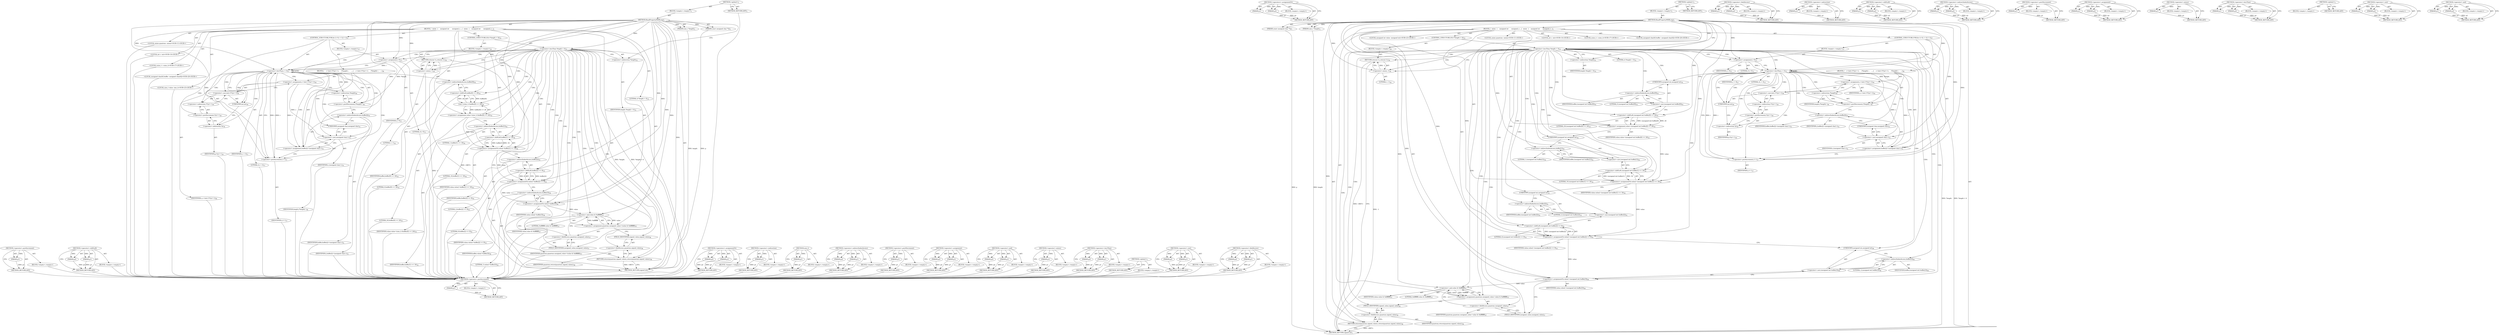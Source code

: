 digraph "&lt;operator&gt;.and" {
vulnerable_142 [label=<(METHOD,&lt;operator&gt;.postIncrement)>];
vulnerable_143 [label=<(PARAM,p1)>];
vulnerable_144 [label=<(BLOCK,&lt;empty&gt;,&lt;empty&gt;)>];
vulnerable_145 [label=<(METHOD_RETURN,ANY)>];
vulnerable_164 [label=<(METHOD,&lt;operator&gt;.shiftLeft)>];
vulnerable_165 [label=<(PARAM,p1)>];
vulnerable_166 [label=<(PARAM,p2)>];
vulnerable_167 [label=<(BLOCK,&lt;empty&gt;,&lt;empty&gt;)>];
vulnerable_168 [label=<(METHOD_RETURN,ANY)>];
vulnerable_6 [label=<(METHOD,&lt;global&gt;)<SUB>1</SUB>>];
vulnerable_7 [label=<(BLOCK,&lt;empty&gt;,&lt;empty&gt;)<SUB>1</SUB>>];
vulnerable_8 [label=<(METHOD,ReadPropertyMSBLong)<SUB>1</SUB>>];
vulnerable_9 [label=<(PARAM,const unsigned char **p)<SUB>1</SUB>>];
vulnerable_10 [label=<(PARAM,size_t *length)<SUB>2</SUB>>];
vulnerable_11 [label=<(BLOCK,{
  union
  {
    unsigned int
      unsigned_v...,{
  union
  {
    unsigned int
      unsigned_v...)<SUB>3</SUB>>];
vulnerable_12 [label="<(LOCAL,union quantum: union)<SUB>11</SUB>>"];
vulnerable_13 [label="<(LOCAL,int c: int)<SUB>14</SUB>>"];
vulnerable_14 [label="<(LOCAL,ssize_t i: ssize_t)<SUB>17</SUB>>"];
vulnerable_15 [label="<(LOCAL,unsigned char[4] buffer: unsigned char[4])<SUB>20</SUB>>"];
vulnerable_16 [label="<(LOCAL,size_t value: size_t)<SUB>23</SUB>>"];
vulnerable_17 [label=<(CONTROL_STRUCTURE,IF,if (*length &lt; 4))<SUB>25</SUB>>];
vulnerable_18 [label=<(&lt;operator&gt;.lessThan,*length &lt; 4)<SUB>25</SUB>>];
vulnerable_19 [label=<(&lt;operator&gt;.indirection,*length)<SUB>25</SUB>>];
vulnerable_20 [label=<(IDENTIFIER,length,*length &lt; 4)<SUB>25</SUB>>];
vulnerable_21 [label=<(LITERAL,4,*length &lt; 4)<SUB>25</SUB>>];
vulnerable_22 [label=<(BLOCK,&lt;empty&gt;,&lt;empty&gt;)<SUB>26</SUB>>];
vulnerable_23 [label=<(RETURN,return(-1);,return(-1);)<SUB>26</SUB>>];
vulnerable_24 [label=<(&lt;operator&gt;.minus,-1)<SUB>26</SUB>>];
vulnerable_25 [label=<(LITERAL,1,-1)<SUB>26</SUB>>];
vulnerable_26 [label=<(CONTROL_STRUCTURE,FOR,for (i=0;i &lt; 4;i++))<SUB>27</SUB>>];
vulnerable_27 [label=<(BLOCK,&lt;empty&gt;,&lt;empty&gt;)<SUB>27</SUB>>];
vulnerable_28 [label=<(&lt;operator&gt;.assignment,i=0)<SUB>27</SUB>>];
vulnerable_29 [label=<(IDENTIFIER,i,i=0)<SUB>27</SUB>>];
vulnerable_30 [label=<(LITERAL,0,i=0)<SUB>27</SUB>>];
vulnerable_31 [label=<(&lt;operator&gt;.lessThan,i &lt; 4)<SUB>27</SUB>>];
vulnerable_32 [label=<(IDENTIFIER,i,i &lt; 4)<SUB>27</SUB>>];
vulnerable_33 [label=<(LITERAL,4,i &lt; 4)<SUB>27</SUB>>];
vulnerable_34 [label=<(&lt;operator&gt;.postIncrement,i++)<SUB>27</SUB>>];
vulnerable_35 [label=<(IDENTIFIER,i,i++)<SUB>27</SUB>>];
vulnerable_36 [label=<(BLOCK,{
    c=(int) (*(*p)++);
     (*length)--;
    ...,{
    c=(int) (*(*p)++);
     (*length)--;
    ...)<SUB>28</SUB>>];
vulnerable_37 [label=<(&lt;operator&gt;.assignment,c=(int) (*(*p)++))<SUB>29</SUB>>];
vulnerable_38 [label=<(IDENTIFIER,c,c=(int) (*(*p)++))<SUB>29</SUB>>];
vulnerable_39 [label=<(&lt;operator&gt;.cast,(int) (*(*p)++))<SUB>29</SUB>>];
vulnerable_40 [label=<(UNKNOWN,int,int)<SUB>29</SUB>>];
vulnerable_41 [label=<(&lt;operator&gt;.indirection,*(*p)++)<SUB>29</SUB>>];
vulnerable_42 [label=<(&lt;operator&gt;.postIncrement,(*p)++)<SUB>29</SUB>>];
vulnerable_43 [label=<(&lt;operator&gt;.indirection,*p)<SUB>29</SUB>>];
vulnerable_44 [label=<(IDENTIFIER,p,(*p)++)<SUB>29</SUB>>];
vulnerable_45 [label=<(&lt;operator&gt;.postDecrement,(*length)--)<SUB>30</SUB>>];
vulnerable_46 [label=<(&lt;operator&gt;.indirection,*length)<SUB>30</SUB>>];
vulnerable_47 [label=<(IDENTIFIER,length,(*length)--)<SUB>30</SUB>>];
vulnerable_48 [label=<(&lt;operator&gt;.assignment,buffer[i]=(unsigned char) c)<SUB>31</SUB>>];
vulnerable_49 [label=<(&lt;operator&gt;.indirectIndexAccess,buffer[i])<SUB>31</SUB>>];
vulnerable_50 [label=<(IDENTIFIER,buffer,buffer[i]=(unsigned char) c)<SUB>31</SUB>>];
vulnerable_51 [label=<(IDENTIFIER,i,buffer[i]=(unsigned char) c)<SUB>31</SUB>>];
vulnerable_52 [label=<(&lt;operator&gt;.cast,(unsigned char) c)<SUB>31</SUB>>];
vulnerable_53 [label=<(UNKNOWN,unsigned char,unsigned char)<SUB>31</SUB>>];
vulnerable_54 [label=<(IDENTIFIER,c,(unsigned char) c)<SUB>31</SUB>>];
vulnerable_55 [label=<(&lt;operator&gt;.assignment,value=(size_t) (buffer[0] &lt;&lt; 24))<SUB>33</SUB>>];
vulnerable_56 [label=<(IDENTIFIER,value,value=(size_t) (buffer[0] &lt;&lt; 24))<SUB>33</SUB>>];
vulnerable_57 [label=<(size_t,(size_t) (buffer[0] &lt;&lt; 24))<SUB>33</SUB>>];
vulnerable_58 [label=<(&lt;operator&gt;.shiftLeft,buffer[0] &lt;&lt; 24)<SUB>33</SUB>>];
vulnerable_59 [label=<(&lt;operator&gt;.indirectIndexAccess,buffer[0])<SUB>33</SUB>>];
vulnerable_60 [label=<(IDENTIFIER,buffer,buffer[0] &lt;&lt; 24)<SUB>33</SUB>>];
vulnerable_61 [label=<(LITERAL,0,buffer[0] &lt;&lt; 24)<SUB>33</SUB>>];
vulnerable_62 [label=<(LITERAL,24,buffer[0] &lt;&lt; 24)<SUB>33</SUB>>];
vulnerable_63 [label=<(&lt;operators&gt;.assignmentOr,value|=buffer[1] &lt;&lt; 16)<SUB>34</SUB>>];
vulnerable_64 [label=<(IDENTIFIER,value,value|=buffer[1] &lt;&lt; 16)<SUB>34</SUB>>];
vulnerable_65 [label=<(&lt;operator&gt;.shiftLeft,buffer[1] &lt;&lt; 16)<SUB>34</SUB>>];
vulnerable_66 [label=<(&lt;operator&gt;.indirectIndexAccess,buffer[1])<SUB>34</SUB>>];
vulnerable_67 [label=<(IDENTIFIER,buffer,buffer[1] &lt;&lt; 16)<SUB>34</SUB>>];
vulnerable_68 [label=<(LITERAL,1,buffer[1] &lt;&lt; 16)<SUB>34</SUB>>];
vulnerable_69 [label=<(LITERAL,16,buffer[1] &lt;&lt; 16)<SUB>34</SUB>>];
vulnerable_70 [label=<(&lt;operators&gt;.assignmentOr,value|=buffer[2] &lt;&lt; 8)<SUB>35</SUB>>];
vulnerable_71 [label=<(IDENTIFIER,value,value|=buffer[2] &lt;&lt; 8)<SUB>35</SUB>>];
vulnerable_72 [label=<(&lt;operator&gt;.shiftLeft,buffer[2] &lt;&lt; 8)<SUB>35</SUB>>];
vulnerable_73 [label=<(&lt;operator&gt;.indirectIndexAccess,buffer[2])<SUB>35</SUB>>];
vulnerable_74 [label=<(IDENTIFIER,buffer,buffer[2] &lt;&lt; 8)<SUB>35</SUB>>];
vulnerable_75 [label=<(LITERAL,2,buffer[2] &lt;&lt; 8)<SUB>35</SUB>>];
vulnerable_76 [label=<(LITERAL,8,buffer[2] &lt;&lt; 8)<SUB>35</SUB>>];
vulnerable_77 [label=<(&lt;operators&gt;.assignmentOr,value|=buffer[3])<SUB>36</SUB>>];
vulnerable_78 [label=<(IDENTIFIER,value,value|=buffer[3])<SUB>36</SUB>>];
vulnerable_79 [label=<(&lt;operator&gt;.indirectIndexAccess,buffer[3])<SUB>36</SUB>>];
vulnerable_80 [label=<(IDENTIFIER,buffer,value|=buffer[3])<SUB>36</SUB>>];
vulnerable_81 [label=<(LITERAL,3,value|=buffer[3])<SUB>36</SUB>>];
vulnerable_82 [label=<(&lt;operator&gt;.assignment,quantum.unsigned_value=(value &amp; 0xffffffff))<SUB>37</SUB>>];
vulnerable_83 [label=<(&lt;operator&gt;.fieldAccess,quantum.unsigned_value)<SUB>37</SUB>>];
vulnerable_84 [label=<(IDENTIFIER,quantum,quantum.unsigned_value=(value &amp; 0xffffffff))<SUB>37</SUB>>];
vulnerable_85 [label=<(FIELD_IDENTIFIER,unsigned_value,unsigned_value)<SUB>37</SUB>>];
vulnerable_86 [label=<(&lt;operator&gt;.and,value &amp; 0xffffffff)<SUB>37</SUB>>];
vulnerable_87 [label=<(IDENTIFIER,value,value &amp; 0xffffffff)<SUB>37</SUB>>];
vulnerable_88 [label=<(LITERAL,0xffffffff,value &amp; 0xffffffff)<SUB>37</SUB>>];
vulnerable_89 [label=<(RETURN,return(quantum.signed_value);,return(quantum.signed_value);)<SUB>38</SUB>>];
vulnerable_90 [label=<(&lt;operator&gt;.fieldAccess,quantum.signed_value)<SUB>38</SUB>>];
vulnerable_91 [label=<(IDENTIFIER,quantum,return(quantum.signed_value);)<SUB>38</SUB>>];
vulnerable_92 [label=<(FIELD_IDENTIFIER,signed_value,signed_value)<SUB>38</SUB>>];
vulnerable_93 [label=<(METHOD_RETURN,signed int)<SUB>1</SUB>>];
vulnerable_95 [label=<(METHOD_RETURN,ANY)<SUB>1</SUB>>];
vulnerable_169 [label=<(METHOD,&lt;operators&gt;.assignmentOr)>];
vulnerable_170 [label=<(PARAM,p1)>];
vulnerable_171 [label=<(PARAM,p2)>];
vulnerable_172 [label=<(BLOCK,&lt;empty&gt;,&lt;empty&gt;)>];
vulnerable_173 [label=<(METHOD_RETURN,ANY)>];
vulnerable_129 [label=<(METHOD,&lt;operator&gt;.indirection)>];
vulnerable_130 [label=<(PARAM,p1)>];
vulnerable_131 [label=<(BLOCK,&lt;empty&gt;,&lt;empty&gt;)>];
vulnerable_132 [label=<(METHOD_RETURN,ANY)>];
vulnerable_160 [label=<(METHOD,size_t)>];
vulnerable_161 [label=<(PARAM,p1)>];
vulnerable_162 [label=<(BLOCK,&lt;empty&gt;,&lt;empty&gt;)>];
vulnerable_163 [label=<(METHOD_RETURN,ANY)>];
vulnerable_155 [label=<(METHOD,&lt;operator&gt;.indirectIndexAccess)>];
vulnerable_156 [label=<(PARAM,p1)>];
vulnerable_157 [label=<(PARAM,p2)>];
vulnerable_158 [label=<(BLOCK,&lt;empty&gt;,&lt;empty&gt;)>];
vulnerable_159 [label=<(METHOD_RETURN,ANY)>];
vulnerable_151 [label=<(METHOD,&lt;operator&gt;.postDecrement)>];
vulnerable_152 [label=<(PARAM,p1)>];
vulnerable_153 [label=<(BLOCK,&lt;empty&gt;,&lt;empty&gt;)>];
vulnerable_154 [label=<(METHOD_RETURN,ANY)>];
vulnerable_137 [label=<(METHOD,&lt;operator&gt;.assignment)>];
vulnerable_138 [label=<(PARAM,p1)>];
vulnerable_139 [label=<(PARAM,p2)>];
vulnerable_140 [label=<(BLOCK,&lt;empty&gt;,&lt;empty&gt;)>];
vulnerable_141 [label=<(METHOD_RETURN,ANY)>];
vulnerable_179 [label=<(METHOD,&lt;operator&gt;.and)>];
vulnerable_180 [label=<(PARAM,p1)>];
vulnerable_181 [label=<(PARAM,p2)>];
vulnerable_182 [label=<(BLOCK,&lt;empty&gt;,&lt;empty&gt;)>];
vulnerable_183 [label=<(METHOD_RETURN,ANY)>];
vulnerable_133 [label=<(METHOD,&lt;operator&gt;.minus)>];
vulnerable_134 [label=<(PARAM,p1)>];
vulnerable_135 [label=<(BLOCK,&lt;empty&gt;,&lt;empty&gt;)>];
vulnerable_136 [label=<(METHOD_RETURN,ANY)>];
vulnerable_124 [label=<(METHOD,&lt;operator&gt;.lessThan)>];
vulnerable_125 [label=<(PARAM,p1)>];
vulnerable_126 [label=<(PARAM,p2)>];
vulnerable_127 [label=<(BLOCK,&lt;empty&gt;,&lt;empty&gt;)>];
vulnerable_128 [label=<(METHOD_RETURN,ANY)>];
vulnerable_118 [label=<(METHOD,&lt;global&gt;)<SUB>1</SUB>>];
vulnerable_119 [label=<(BLOCK,&lt;empty&gt;,&lt;empty&gt;)>];
vulnerable_120 [label=<(METHOD_RETURN,ANY)>];
vulnerable_146 [label=<(METHOD,&lt;operator&gt;.cast)>];
vulnerable_147 [label=<(PARAM,p1)>];
vulnerable_148 [label=<(PARAM,p2)>];
vulnerable_149 [label=<(BLOCK,&lt;empty&gt;,&lt;empty&gt;)>];
vulnerable_150 [label=<(METHOD_RETURN,ANY)>];
vulnerable_174 [label=<(METHOD,&lt;operator&gt;.fieldAccess)>];
vulnerable_175 [label=<(PARAM,p1)>];
vulnerable_176 [label=<(PARAM,p2)>];
vulnerable_177 [label=<(BLOCK,&lt;empty&gt;,&lt;empty&gt;)>];
vulnerable_178 [label=<(METHOD_RETURN,ANY)>];
fixed_149 [label=<(METHOD,&lt;operator&gt;.postIncrement)>];
fixed_150 [label=<(PARAM,p1)>];
fixed_151 [label=<(BLOCK,&lt;empty&gt;,&lt;empty&gt;)>];
fixed_152 [label=<(METHOD_RETURN,ANY)>];
fixed_172 [label=<(METHOD,&lt;operators&gt;.assignmentOr)>];
fixed_173 [label=<(PARAM,p1)>];
fixed_174 [label=<(PARAM,p2)>];
fixed_175 [label=<(BLOCK,&lt;empty&gt;,&lt;empty&gt;)>];
fixed_176 [label=<(METHOD_RETURN,ANY)>];
fixed_6 [label=<(METHOD,&lt;global&gt;)<SUB>1</SUB>>];
fixed_7 [label=<(BLOCK,&lt;empty&gt;,&lt;empty&gt;)<SUB>1</SUB>>];
fixed_8 [label=<(METHOD,ReadPropertyMSBLong)<SUB>1</SUB>>];
fixed_9 [label=<(PARAM,const unsigned char **p)<SUB>1</SUB>>];
fixed_10 [label=<(PARAM,size_t *length)<SUB>2</SUB>>];
fixed_11 [label=<(BLOCK,{
  union
  {
    unsigned int
      unsigned_v...,{
  union
  {
    unsigned int
      unsigned_v...)<SUB>3</SUB>>];
fixed_12 [label="<(LOCAL,union quantum: union)<SUB>11</SUB>>"];
fixed_13 [label="<(LOCAL,int c: int)<SUB>14</SUB>>"];
fixed_14 [label="<(LOCAL,ssize_t i: ssize_t)<SUB>17</SUB>>"];
fixed_15 [label="<(LOCAL,unsigned char[4] buffer: unsigned char[4])<SUB>20</SUB>>"];
fixed_16 [label="<(LOCAL,unsigned int value: unsigned int)<SUB>23</SUB>>"];
fixed_17 [label=<(CONTROL_STRUCTURE,IF,if (*length &lt; 4))<SUB>25</SUB>>];
fixed_18 [label=<(&lt;operator&gt;.lessThan,*length &lt; 4)<SUB>25</SUB>>];
fixed_19 [label=<(&lt;operator&gt;.indirection,*length)<SUB>25</SUB>>];
fixed_20 [label=<(IDENTIFIER,length,*length &lt; 4)<SUB>25</SUB>>];
fixed_21 [label=<(LITERAL,4,*length &lt; 4)<SUB>25</SUB>>];
fixed_22 [label=<(BLOCK,&lt;empty&gt;,&lt;empty&gt;)<SUB>26</SUB>>];
fixed_23 [label=<(RETURN,return(-1);,return(-1);)<SUB>26</SUB>>];
fixed_24 [label=<(&lt;operator&gt;.minus,-1)<SUB>26</SUB>>];
fixed_25 [label=<(LITERAL,1,-1)<SUB>26</SUB>>];
fixed_26 [label=<(CONTROL_STRUCTURE,FOR,for (i=0;i &lt; 4;i++))<SUB>27</SUB>>];
fixed_27 [label=<(BLOCK,&lt;empty&gt;,&lt;empty&gt;)<SUB>27</SUB>>];
fixed_28 [label=<(&lt;operator&gt;.assignment,i=0)<SUB>27</SUB>>];
fixed_29 [label=<(IDENTIFIER,i,i=0)<SUB>27</SUB>>];
fixed_30 [label=<(LITERAL,0,i=0)<SUB>27</SUB>>];
fixed_31 [label=<(&lt;operator&gt;.lessThan,i &lt; 4)<SUB>27</SUB>>];
fixed_32 [label=<(IDENTIFIER,i,i &lt; 4)<SUB>27</SUB>>];
fixed_33 [label=<(LITERAL,4,i &lt; 4)<SUB>27</SUB>>];
fixed_34 [label=<(&lt;operator&gt;.postIncrement,i++)<SUB>27</SUB>>];
fixed_35 [label=<(IDENTIFIER,i,i++)<SUB>27</SUB>>];
fixed_36 [label=<(BLOCK,{
    c=(int) (*(*p)++);
     (*length)--;
    ...,{
    c=(int) (*(*p)++);
     (*length)--;
    ...)<SUB>28</SUB>>];
fixed_37 [label=<(&lt;operator&gt;.assignment,c=(int) (*(*p)++))<SUB>29</SUB>>];
fixed_38 [label=<(IDENTIFIER,c,c=(int) (*(*p)++))<SUB>29</SUB>>];
fixed_39 [label=<(&lt;operator&gt;.cast,(int) (*(*p)++))<SUB>29</SUB>>];
fixed_40 [label=<(UNKNOWN,int,int)<SUB>29</SUB>>];
fixed_41 [label=<(&lt;operator&gt;.indirection,*(*p)++)<SUB>29</SUB>>];
fixed_42 [label=<(&lt;operator&gt;.postIncrement,(*p)++)<SUB>29</SUB>>];
fixed_43 [label=<(&lt;operator&gt;.indirection,*p)<SUB>29</SUB>>];
fixed_44 [label=<(IDENTIFIER,p,(*p)++)<SUB>29</SUB>>];
fixed_45 [label=<(&lt;operator&gt;.postDecrement,(*length)--)<SUB>30</SUB>>];
fixed_46 [label=<(&lt;operator&gt;.indirection,*length)<SUB>30</SUB>>];
fixed_47 [label=<(IDENTIFIER,length,(*length)--)<SUB>30</SUB>>];
fixed_48 [label=<(&lt;operator&gt;.assignment,buffer[i]=(unsigned char) c)<SUB>31</SUB>>];
fixed_49 [label=<(&lt;operator&gt;.indirectIndexAccess,buffer[i])<SUB>31</SUB>>];
fixed_50 [label=<(IDENTIFIER,buffer,buffer[i]=(unsigned char) c)<SUB>31</SUB>>];
fixed_51 [label=<(IDENTIFIER,i,buffer[i]=(unsigned char) c)<SUB>31</SUB>>];
fixed_52 [label=<(&lt;operator&gt;.cast,(unsigned char) c)<SUB>31</SUB>>];
fixed_53 [label=<(UNKNOWN,unsigned char,unsigned char)<SUB>31</SUB>>];
fixed_54 [label=<(IDENTIFIER,c,(unsigned char) c)<SUB>31</SUB>>];
fixed_55 [label=<(&lt;operator&gt;.assignment,value=(unsigned int) buffer[0] &lt;&lt; 24)<SUB>33</SUB>>];
fixed_56 [label=<(IDENTIFIER,value,value=(unsigned int) buffer[0] &lt;&lt; 24)<SUB>33</SUB>>];
fixed_57 [label=<(&lt;operator&gt;.shiftLeft,(unsigned int) buffer[0] &lt;&lt; 24)<SUB>33</SUB>>];
fixed_58 [label=<(&lt;operator&gt;.cast,(unsigned int) buffer[0])<SUB>33</SUB>>];
fixed_59 [label=<(UNKNOWN,unsigned int,unsigned int)<SUB>33</SUB>>];
fixed_60 [label=<(&lt;operator&gt;.indirectIndexAccess,buffer[0])<SUB>33</SUB>>];
fixed_61 [label=<(IDENTIFIER,buffer,(unsigned int) buffer[0])<SUB>33</SUB>>];
fixed_62 [label=<(LITERAL,0,(unsigned int) buffer[0])<SUB>33</SUB>>];
fixed_63 [label=<(LITERAL,24,(unsigned int) buffer[0] &lt;&lt; 24)<SUB>33</SUB>>];
fixed_64 [label=<(&lt;operators&gt;.assignmentOr,value|=(unsigned int) buffer[1] &lt;&lt; 16)<SUB>34</SUB>>];
fixed_65 [label=<(IDENTIFIER,value,value|=(unsigned int) buffer[1] &lt;&lt; 16)<SUB>34</SUB>>];
fixed_66 [label=<(&lt;operator&gt;.shiftLeft,(unsigned int) buffer[1] &lt;&lt; 16)<SUB>34</SUB>>];
fixed_67 [label=<(&lt;operator&gt;.cast,(unsigned int) buffer[1])<SUB>34</SUB>>];
fixed_68 [label=<(UNKNOWN,unsigned int,unsigned int)<SUB>34</SUB>>];
fixed_69 [label=<(&lt;operator&gt;.indirectIndexAccess,buffer[1])<SUB>34</SUB>>];
fixed_70 [label=<(IDENTIFIER,buffer,(unsigned int) buffer[1])<SUB>34</SUB>>];
fixed_71 [label=<(LITERAL,1,(unsigned int) buffer[1])<SUB>34</SUB>>];
fixed_72 [label=<(LITERAL,16,(unsigned int) buffer[1] &lt;&lt; 16)<SUB>34</SUB>>];
fixed_73 [label=<(&lt;operators&gt;.assignmentOr,value|=(unsigned int) buffer[2] &lt;&lt; 8)<SUB>35</SUB>>];
fixed_74 [label=<(IDENTIFIER,value,value|=(unsigned int) buffer[2] &lt;&lt; 8)<SUB>35</SUB>>];
fixed_75 [label=<(&lt;operator&gt;.shiftLeft,(unsigned int) buffer[2] &lt;&lt; 8)<SUB>35</SUB>>];
fixed_76 [label=<(&lt;operator&gt;.cast,(unsigned int) buffer[2])<SUB>35</SUB>>];
fixed_77 [label=<(UNKNOWN,unsigned int,unsigned int)<SUB>35</SUB>>];
fixed_78 [label=<(&lt;operator&gt;.indirectIndexAccess,buffer[2])<SUB>35</SUB>>];
fixed_79 [label=<(IDENTIFIER,buffer,(unsigned int) buffer[2])<SUB>35</SUB>>];
fixed_80 [label=<(LITERAL,2,(unsigned int) buffer[2])<SUB>35</SUB>>];
fixed_81 [label=<(LITERAL,8,(unsigned int) buffer[2] &lt;&lt; 8)<SUB>35</SUB>>];
fixed_82 [label=<(&lt;operators&gt;.assignmentOr,value|=(unsigned int) buffer[3])<SUB>36</SUB>>];
fixed_83 [label=<(IDENTIFIER,value,value|=(unsigned int) buffer[3])<SUB>36</SUB>>];
fixed_84 [label=<(&lt;operator&gt;.cast,(unsigned int) buffer[3])<SUB>36</SUB>>];
fixed_85 [label=<(UNKNOWN,unsigned int,unsigned int)<SUB>36</SUB>>];
fixed_86 [label=<(&lt;operator&gt;.indirectIndexAccess,buffer[3])<SUB>36</SUB>>];
fixed_87 [label=<(IDENTIFIER,buffer,(unsigned int) buffer[3])<SUB>36</SUB>>];
fixed_88 [label=<(LITERAL,3,(unsigned int) buffer[3])<SUB>36</SUB>>];
fixed_89 [label=<(&lt;operator&gt;.assignment,quantum.unsigned_value=value &amp; 0xffffffff)<SUB>37</SUB>>];
fixed_90 [label=<(&lt;operator&gt;.fieldAccess,quantum.unsigned_value)<SUB>37</SUB>>];
fixed_91 [label=<(IDENTIFIER,quantum,quantum.unsigned_value=value &amp; 0xffffffff)<SUB>37</SUB>>];
fixed_92 [label=<(FIELD_IDENTIFIER,unsigned_value,unsigned_value)<SUB>37</SUB>>];
fixed_93 [label=<(&lt;operator&gt;.and,value &amp; 0xffffffff)<SUB>37</SUB>>];
fixed_94 [label=<(IDENTIFIER,value,value &amp; 0xffffffff)<SUB>37</SUB>>];
fixed_95 [label=<(LITERAL,0xffffffff,value &amp; 0xffffffff)<SUB>37</SUB>>];
fixed_96 [label=<(RETURN,return(quantum.signed_value);,return(quantum.signed_value);)<SUB>38</SUB>>];
fixed_97 [label=<(&lt;operator&gt;.fieldAccess,quantum.signed_value)<SUB>38</SUB>>];
fixed_98 [label=<(IDENTIFIER,quantum,return(quantum.signed_value);)<SUB>38</SUB>>];
fixed_99 [label=<(FIELD_IDENTIFIER,signed_value,signed_value)<SUB>38</SUB>>];
fixed_100 [label=<(METHOD_RETURN,signed int)<SUB>1</SUB>>];
fixed_102 [label=<(METHOD_RETURN,ANY)<SUB>1</SUB>>];
fixed_177 [label=<(METHOD,&lt;operator&gt;.fieldAccess)>];
fixed_178 [label=<(PARAM,p1)>];
fixed_179 [label=<(PARAM,p2)>];
fixed_180 [label=<(BLOCK,&lt;empty&gt;,&lt;empty&gt;)>];
fixed_181 [label=<(METHOD_RETURN,ANY)>];
fixed_136 [label=<(METHOD,&lt;operator&gt;.indirection)>];
fixed_137 [label=<(PARAM,p1)>];
fixed_138 [label=<(BLOCK,&lt;empty&gt;,&lt;empty&gt;)>];
fixed_139 [label=<(METHOD_RETURN,ANY)>];
fixed_167 [label=<(METHOD,&lt;operator&gt;.shiftLeft)>];
fixed_168 [label=<(PARAM,p1)>];
fixed_169 [label=<(PARAM,p2)>];
fixed_170 [label=<(BLOCK,&lt;empty&gt;,&lt;empty&gt;)>];
fixed_171 [label=<(METHOD_RETURN,ANY)>];
fixed_162 [label=<(METHOD,&lt;operator&gt;.indirectIndexAccess)>];
fixed_163 [label=<(PARAM,p1)>];
fixed_164 [label=<(PARAM,p2)>];
fixed_165 [label=<(BLOCK,&lt;empty&gt;,&lt;empty&gt;)>];
fixed_166 [label=<(METHOD_RETURN,ANY)>];
fixed_158 [label=<(METHOD,&lt;operator&gt;.postDecrement)>];
fixed_159 [label=<(PARAM,p1)>];
fixed_160 [label=<(BLOCK,&lt;empty&gt;,&lt;empty&gt;)>];
fixed_161 [label=<(METHOD_RETURN,ANY)>];
fixed_144 [label=<(METHOD,&lt;operator&gt;.assignment)>];
fixed_145 [label=<(PARAM,p1)>];
fixed_146 [label=<(PARAM,p2)>];
fixed_147 [label=<(BLOCK,&lt;empty&gt;,&lt;empty&gt;)>];
fixed_148 [label=<(METHOD_RETURN,ANY)>];
fixed_140 [label=<(METHOD,&lt;operator&gt;.minus)>];
fixed_141 [label=<(PARAM,p1)>];
fixed_142 [label=<(BLOCK,&lt;empty&gt;,&lt;empty&gt;)>];
fixed_143 [label=<(METHOD_RETURN,ANY)>];
fixed_131 [label=<(METHOD,&lt;operator&gt;.lessThan)>];
fixed_132 [label=<(PARAM,p1)>];
fixed_133 [label=<(PARAM,p2)>];
fixed_134 [label=<(BLOCK,&lt;empty&gt;,&lt;empty&gt;)>];
fixed_135 [label=<(METHOD_RETURN,ANY)>];
fixed_125 [label=<(METHOD,&lt;global&gt;)<SUB>1</SUB>>];
fixed_126 [label=<(BLOCK,&lt;empty&gt;,&lt;empty&gt;)>];
fixed_127 [label=<(METHOD_RETURN,ANY)>];
fixed_153 [label=<(METHOD,&lt;operator&gt;.cast)>];
fixed_154 [label=<(PARAM,p1)>];
fixed_155 [label=<(PARAM,p2)>];
fixed_156 [label=<(BLOCK,&lt;empty&gt;,&lt;empty&gt;)>];
fixed_157 [label=<(METHOD_RETURN,ANY)>];
fixed_182 [label=<(METHOD,&lt;operator&gt;.and)>];
fixed_183 [label=<(PARAM,p1)>];
fixed_184 [label=<(PARAM,p2)>];
fixed_185 [label=<(BLOCK,&lt;empty&gt;,&lt;empty&gt;)>];
fixed_186 [label=<(METHOD_RETURN,ANY)>];
vulnerable_142 -> vulnerable_143  [key=0, label="AST: "];
vulnerable_142 -> vulnerable_143  [key=1, label="DDG: "];
vulnerable_142 -> vulnerable_144  [key=0, label="AST: "];
vulnerable_142 -> vulnerable_145  [key=0, label="AST: "];
vulnerable_142 -> vulnerable_145  [key=1, label="CFG: "];
vulnerable_143 -> vulnerable_145  [key=0, label="DDG: p1"];
vulnerable_144 -> fixed_149  [key=0];
vulnerable_145 -> fixed_149  [key=0];
vulnerable_164 -> vulnerable_165  [key=0, label="AST: "];
vulnerable_164 -> vulnerable_165  [key=1, label="DDG: "];
vulnerable_164 -> vulnerable_167  [key=0, label="AST: "];
vulnerable_164 -> vulnerable_166  [key=0, label="AST: "];
vulnerable_164 -> vulnerable_166  [key=1, label="DDG: "];
vulnerable_164 -> vulnerable_168  [key=0, label="AST: "];
vulnerable_164 -> vulnerable_168  [key=1, label="CFG: "];
vulnerable_165 -> vulnerable_168  [key=0, label="DDG: p1"];
vulnerable_166 -> vulnerable_168  [key=0, label="DDG: p2"];
vulnerable_167 -> fixed_149  [key=0];
vulnerable_168 -> fixed_149  [key=0];
vulnerable_6 -> vulnerable_7  [key=0, label="AST: "];
vulnerable_6 -> vulnerable_95  [key=0, label="AST: "];
vulnerable_6 -> vulnerable_95  [key=1, label="CFG: "];
vulnerable_7 -> vulnerable_8  [key=0, label="AST: "];
vulnerable_8 -> vulnerable_9  [key=0, label="AST: "];
vulnerable_8 -> vulnerable_9  [key=1, label="DDG: "];
vulnerable_8 -> vulnerable_10  [key=0, label="AST: "];
vulnerable_8 -> vulnerable_10  [key=1, label="DDG: "];
vulnerable_8 -> vulnerable_11  [key=0, label="AST: "];
vulnerable_8 -> vulnerable_93  [key=0, label="AST: "];
vulnerable_8 -> vulnerable_19  [key=0, label="CFG: "];
vulnerable_8 -> vulnerable_89  [key=0, label="DDG: "];
vulnerable_8 -> vulnerable_63  [key=0, label="DDG: "];
vulnerable_8 -> vulnerable_70  [key=0, label="DDG: "];
vulnerable_8 -> vulnerable_77  [key=0, label="DDG: "];
vulnerable_8 -> vulnerable_18  [key=0, label="DDG: "];
vulnerable_8 -> vulnerable_28  [key=0, label="DDG: "];
vulnerable_8 -> vulnerable_31  [key=0, label="DDG: "];
vulnerable_8 -> vulnerable_34  [key=0, label="DDG: "];
vulnerable_8 -> vulnerable_48  [key=0, label="DDG: "];
vulnerable_8 -> vulnerable_65  [key=0, label="DDG: "];
vulnerable_8 -> vulnerable_72  [key=0, label="DDG: "];
vulnerable_8 -> vulnerable_86  [key=0, label="DDG: "];
vulnerable_8 -> vulnerable_58  [key=0, label="DDG: "];
vulnerable_8 -> vulnerable_24  [key=0, label="DDG: "];
vulnerable_8 -> vulnerable_52  [key=0, label="DDG: "];
vulnerable_9 -> vulnerable_93  [key=0, label="DDG: p"];
vulnerable_10 -> vulnerable_93  [key=0, label="DDG: length"];
vulnerable_11 -> vulnerable_12  [key=0, label="AST: "];
vulnerable_11 -> vulnerable_13  [key=0, label="AST: "];
vulnerable_11 -> vulnerable_14  [key=0, label="AST: "];
vulnerable_11 -> vulnerable_15  [key=0, label="AST: "];
vulnerable_11 -> vulnerable_16  [key=0, label="AST: "];
vulnerable_11 -> vulnerable_17  [key=0, label="AST: "];
vulnerable_11 -> vulnerable_26  [key=0, label="AST: "];
vulnerable_11 -> vulnerable_55  [key=0, label="AST: "];
vulnerable_11 -> vulnerable_63  [key=0, label="AST: "];
vulnerable_11 -> vulnerable_70  [key=0, label="AST: "];
vulnerable_11 -> vulnerable_77  [key=0, label="AST: "];
vulnerable_11 -> vulnerable_82  [key=0, label="AST: "];
vulnerable_11 -> vulnerable_89  [key=0, label="AST: "];
vulnerable_12 -> fixed_149  [key=0];
vulnerable_13 -> fixed_149  [key=0];
vulnerable_14 -> fixed_149  [key=0];
vulnerable_15 -> fixed_149  [key=0];
vulnerable_16 -> fixed_149  [key=0];
vulnerable_17 -> vulnerable_18  [key=0, label="AST: "];
vulnerable_17 -> vulnerable_22  [key=0, label="AST: "];
vulnerable_18 -> vulnerable_19  [key=0, label="AST: "];
vulnerable_18 -> vulnerable_21  [key=0, label="AST: "];
vulnerable_18 -> vulnerable_24  [key=0, label="CFG: "];
vulnerable_18 -> vulnerable_24  [key=1, label="CDG: "];
vulnerable_18 -> vulnerable_28  [key=0, label="CFG: "];
vulnerable_18 -> vulnerable_28  [key=1, label="CDG: "];
vulnerable_18 -> vulnerable_93  [key=0, label="DDG: *length"];
vulnerable_18 -> vulnerable_93  [key=1, label="DDG: *length &lt; 4"];
vulnerable_18 -> vulnerable_45  [key=0, label="DDG: *length"];
vulnerable_18 -> vulnerable_73  [key=0, label="CDG: "];
vulnerable_18 -> vulnerable_77  [key=0, label="CDG: "];
vulnerable_18 -> vulnerable_57  [key=0, label="CDG: "];
vulnerable_18 -> vulnerable_89  [key=0, label="CDG: "];
vulnerable_18 -> vulnerable_66  [key=0, label="CDG: "];
vulnerable_18 -> vulnerable_85  [key=0, label="CDG: "];
vulnerable_18 -> vulnerable_72  [key=0, label="CDG: "];
vulnerable_18 -> vulnerable_92  [key=0, label="CDG: "];
vulnerable_18 -> vulnerable_65  [key=0, label="CDG: "];
vulnerable_18 -> vulnerable_59  [key=0, label="CDG: "];
vulnerable_18 -> vulnerable_82  [key=0, label="CDG: "];
vulnerable_18 -> vulnerable_90  [key=0, label="CDG: "];
vulnerable_18 -> vulnerable_79  [key=0, label="CDG: "];
vulnerable_18 -> vulnerable_58  [key=0, label="CDG: "];
vulnerable_18 -> vulnerable_23  [key=0, label="CDG: "];
vulnerable_18 -> vulnerable_83  [key=0, label="CDG: "];
vulnerable_18 -> vulnerable_70  [key=0, label="CDG: "];
vulnerable_18 -> vulnerable_63  [key=0, label="CDG: "];
vulnerable_18 -> vulnerable_55  [key=0, label="CDG: "];
vulnerable_18 -> vulnerable_31  [key=0, label="CDG: "];
vulnerable_18 -> vulnerable_86  [key=0, label="CDG: "];
vulnerable_19 -> vulnerable_20  [key=0, label="AST: "];
vulnerable_19 -> vulnerable_18  [key=0, label="CFG: "];
vulnerable_20 -> fixed_149  [key=0];
vulnerable_21 -> fixed_149  [key=0];
vulnerable_22 -> vulnerable_23  [key=0, label="AST: "];
vulnerable_23 -> vulnerable_24  [key=0, label="AST: "];
vulnerable_23 -> vulnerable_93  [key=0, label="CFG: "];
vulnerable_23 -> vulnerable_93  [key=1, label="DDG: &lt;RET&gt;"];
vulnerable_24 -> vulnerable_25  [key=0, label="AST: "];
vulnerable_24 -> vulnerable_23  [key=0, label="CFG: "];
vulnerable_24 -> vulnerable_23  [key=1, label="DDG: -1"];
vulnerable_24 -> vulnerable_93  [key=0, label="DDG: -1"];
vulnerable_25 -> fixed_149  [key=0];
vulnerable_26 -> vulnerable_27  [key=0, label="AST: "];
vulnerable_26 -> vulnerable_31  [key=0, label="AST: "];
vulnerable_26 -> vulnerable_34  [key=0, label="AST: "];
vulnerable_26 -> vulnerable_36  [key=0, label="AST: "];
vulnerable_27 -> vulnerable_28  [key=0, label="AST: "];
vulnerable_28 -> vulnerable_29  [key=0, label="AST: "];
vulnerable_28 -> vulnerable_30  [key=0, label="AST: "];
vulnerable_28 -> vulnerable_31  [key=0, label="CFG: "];
vulnerable_28 -> vulnerable_31  [key=1, label="DDG: i"];
vulnerable_29 -> fixed_149  [key=0];
vulnerable_30 -> fixed_149  [key=0];
vulnerable_31 -> vulnerable_32  [key=0, label="AST: "];
vulnerable_31 -> vulnerable_33  [key=0, label="AST: "];
vulnerable_31 -> vulnerable_40  [key=0, label="CFG: "];
vulnerable_31 -> vulnerable_40  [key=1, label="CDG: "];
vulnerable_31 -> vulnerable_59  [key=0, label="CFG: "];
vulnerable_31 -> vulnerable_34  [key=0, label="DDG: i"];
vulnerable_31 -> vulnerable_34  [key=1, label="CDG: "];
vulnerable_31 -> vulnerable_48  [key=0, label="CDG: "];
vulnerable_31 -> vulnerable_49  [key=0, label="CDG: "];
vulnerable_31 -> vulnerable_42  [key=0, label="CDG: "];
vulnerable_31 -> vulnerable_52  [key=0, label="CDG: "];
vulnerable_31 -> vulnerable_37  [key=0, label="CDG: "];
vulnerable_31 -> vulnerable_46  [key=0, label="CDG: "];
vulnerable_31 -> vulnerable_45  [key=0, label="CDG: "];
vulnerable_31 -> vulnerable_43  [key=0, label="CDG: "];
vulnerable_31 -> vulnerable_53  [key=0, label="CDG: "];
vulnerable_31 -> vulnerable_41  [key=0, label="CDG: "];
vulnerable_31 -> vulnerable_39  [key=0, label="CDG: "];
vulnerable_31 -> vulnerable_31  [key=0, label="CDG: "];
vulnerable_32 -> fixed_149  [key=0];
vulnerable_33 -> fixed_149  [key=0];
vulnerable_34 -> vulnerable_35  [key=0, label="AST: "];
vulnerable_34 -> vulnerable_31  [key=0, label="CFG: "];
vulnerable_34 -> vulnerable_31  [key=1, label="DDG: i"];
vulnerable_35 -> fixed_149  [key=0];
vulnerable_36 -> vulnerable_37  [key=0, label="AST: "];
vulnerable_36 -> vulnerable_45  [key=0, label="AST: "];
vulnerable_36 -> vulnerable_48  [key=0, label="AST: "];
vulnerable_37 -> vulnerable_38  [key=0, label="AST: "];
vulnerable_37 -> vulnerable_39  [key=0, label="AST: "];
vulnerable_37 -> vulnerable_46  [key=0, label="CFG: "];
vulnerable_37 -> vulnerable_48  [key=0, label="DDG: c"];
vulnerable_37 -> vulnerable_52  [key=0, label="DDG: c"];
vulnerable_38 -> fixed_149  [key=0];
vulnerable_39 -> vulnerable_40  [key=0, label="AST: "];
vulnerable_39 -> vulnerable_41  [key=0, label="AST: "];
vulnerable_39 -> vulnerable_37  [key=0, label="CFG: "];
vulnerable_40 -> vulnerable_43  [key=0, label="CFG: "];
vulnerable_41 -> vulnerable_42  [key=0, label="AST: "];
vulnerable_41 -> vulnerable_39  [key=0, label="CFG: "];
vulnerable_42 -> vulnerable_43  [key=0, label="AST: "];
vulnerable_42 -> vulnerable_41  [key=0, label="CFG: "];
vulnerable_43 -> vulnerable_44  [key=0, label="AST: "];
vulnerable_43 -> vulnerable_42  [key=0, label="CFG: "];
vulnerable_44 -> fixed_149  [key=0];
vulnerable_45 -> vulnerable_46  [key=0, label="AST: "];
vulnerable_45 -> vulnerable_49  [key=0, label="CFG: "];
vulnerable_46 -> vulnerable_47  [key=0, label="AST: "];
vulnerable_46 -> vulnerable_45  [key=0, label="CFG: "];
vulnerable_47 -> fixed_149  [key=0];
vulnerable_48 -> vulnerable_49  [key=0, label="AST: "];
vulnerable_48 -> vulnerable_52  [key=0, label="AST: "];
vulnerable_48 -> vulnerable_34  [key=0, label="CFG: "];
vulnerable_49 -> vulnerable_50  [key=0, label="AST: "];
vulnerable_49 -> vulnerable_51  [key=0, label="AST: "];
vulnerable_49 -> vulnerable_53  [key=0, label="CFG: "];
vulnerable_50 -> fixed_149  [key=0];
vulnerable_51 -> fixed_149  [key=0];
vulnerable_52 -> vulnerable_53  [key=0, label="AST: "];
vulnerable_52 -> vulnerable_54  [key=0, label="AST: "];
vulnerable_52 -> vulnerable_48  [key=0, label="CFG: "];
vulnerable_53 -> vulnerable_52  [key=0, label="CFG: "];
vulnerable_54 -> fixed_149  [key=0];
vulnerable_55 -> vulnerable_56  [key=0, label="AST: "];
vulnerable_55 -> vulnerable_57  [key=0, label="AST: "];
vulnerable_55 -> vulnerable_66  [key=0, label="CFG: "];
vulnerable_55 -> vulnerable_63  [key=0, label="DDG: value"];
vulnerable_56 -> fixed_149  [key=0];
vulnerable_57 -> vulnerable_58  [key=0, label="AST: "];
vulnerable_57 -> vulnerable_55  [key=0, label="CFG: "];
vulnerable_57 -> vulnerable_55  [key=1, label="DDG: buffer[0] &lt;&lt; 24"];
vulnerable_58 -> vulnerable_59  [key=0, label="AST: "];
vulnerable_58 -> vulnerable_62  [key=0, label="AST: "];
vulnerable_58 -> vulnerable_57  [key=0, label="CFG: "];
vulnerable_58 -> vulnerable_57  [key=1, label="DDG: buffer[0]"];
vulnerable_58 -> vulnerable_57  [key=2, label="DDG: 24"];
vulnerable_59 -> vulnerable_60  [key=0, label="AST: "];
vulnerable_59 -> vulnerable_61  [key=0, label="AST: "];
vulnerable_59 -> vulnerable_58  [key=0, label="CFG: "];
vulnerable_60 -> fixed_149  [key=0];
vulnerable_61 -> fixed_149  [key=0];
vulnerable_62 -> fixed_149  [key=0];
vulnerable_63 -> vulnerable_64  [key=0, label="AST: "];
vulnerable_63 -> vulnerable_65  [key=0, label="AST: "];
vulnerable_63 -> vulnerable_73  [key=0, label="CFG: "];
vulnerable_63 -> vulnerable_70  [key=0, label="DDG: value"];
vulnerable_64 -> fixed_149  [key=0];
vulnerable_65 -> vulnerable_66  [key=0, label="AST: "];
vulnerable_65 -> vulnerable_69  [key=0, label="AST: "];
vulnerable_65 -> vulnerable_63  [key=0, label="CFG: "];
vulnerable_65 -> vulnerable_63  [key=1, label="DDG: buffer[1]"];
vulnerable_65 -> vulnerable_63  [key=2, label="DDG: 16"];
vulnerable_66 -> vulnerable_67  [key=0, label="AST: "];
vulnerable_66 -> vulnerable_68  [key=0, label="AST: "];
vulnerable_66 -> vulnerable_65  [key=0, label="CFG: "];
vulnerable_67 -> fixed_149  [key=0];
vulnerable_68 -> fixed_149  [key=0];
vulnerable_69 -> fixed_149  [key=0];
vulnerable_70 -> vulnerable_71  [key=0, label="AST: "];
vulnerable_70 -> vulnerable_72  [key=0, label="AST: "];
vulnerable_70 -> vulnerable_79  [key=0, label="CFG: "];
vulnerable_70 -> vulnerable_77  [key=0, label="DDG: value"];
vulnerable_71 -> fixed_149  [key=0];
vulnerable_72 -> vulnerable_73  [key=0, label="AST: "];
vulnerable_72 -> vulnerable_76  [key=0, label="AST: "];
vulnerable_72 -> vulnerable_70  [key=0, label="CFG: "];
vulnerable_72 -> vulnerable_70  [key=1, label="DDG: buffer[2]"];
vulnerable_72 -> vulnerable_70  [key=2, label="DDG: 8"];
vulnerable_73 -> vulnerable_74  [key=0, label="AST: "];
vulnerable_73 -> vulnerable_75  [key=0, label="AST: "];
vulnerable_73 -> vulnerable_72  [key=0, label="CFG: "];
vulnerable_74 -> fixed_149  [key=0];
vulnerable_75 -> fixed_149  [key=0];
vulnerable_76 -> fixed_149  [key=0];
vulnerable_77 -> vulnerable_78  [key=0, label="AST: "];
vulnerable_77 -> vulnerable_79  [key=0, label="AST: "];
vulnerable_77 -> vulnerable_85  [key=0, label="CFG: "];
vulnerable_77 -> vulnerable_86  [key=0, label="DDG: value"];
vulnerable_78 -> fixed_149  [key=0];
vulnerable_79 -> vulnerable_80  [key=0, label="AST: "];
vulnerable_79 -> vulnerable_81  [key=0, label="AST: "];
vulnerable_79 -> vulnerable_77  [key=0, label="CFG: "];
vulnerable_80 -> fixed_149  [key=0];
vulnerable_81 -> fixed_149  [key=0];
vulnerable_82 -> vulnerable_83  [key=0, label="AST: "];
vulnerable_82 -> vulnerable_86  [key=0, label="AST: "];
vulnerable_82 -> vulnerable_92  [key=0, label="CFG: "];
vulnerable_83 -> vulnerable_84  [key=0, label="AST: "];
vulnerable_83 -> vulnerable_85  [key=0, label="AST: "];
vulnerable_83 -> vulnerable_86  [key=0, label="CFG: "];
vulnerable_84 -> fixed_149  [key=0];
vulnerable_85 -> vulnerable_83  [key=0, label="CFG: "];
vulnerable_86 -> vulnerable_87  [key=0, label="AST: "];
vulnerable_86 -> vulnerable_88  [key=0, label="AST: "];
vulnerable_86 -> vulnerable_82  [key=0, label="CFG: "];
vulnerable_86 -> vulnerable_82  [key=1, label="DDG: value"];
vulnerable_86 -> vulnerable_82  [key=2, label="DDG: 0xffffffff"];
vulnerable_87 -> fixed_149  [key=0];
vulnerable_88 -> fixed_149  [key=0];
vulnerable_89 -> vulnerable_90  [key=0, label="AST: "];
vulnerable_89 -> vulnerable_93  [key=0, label="CFG: "];
vulnerable_89 -> vulnerable_93  [key=1, label="DDG: &lt;RET&gt;"];
vulnerable_90 -> vulnerable_91  [key=0, label="AST: "];
vulnerable_90 -> vulnerable_92  [key=0, label="AST: "];
vulnerable_90 -> vulnerable_89  [key=0, label="CFG: "];
vulnerable_91 -> fixed_149  [key=0];
vulnerable_92 -> vulnerable_90  [key=0, label="CFG: "];
vulnerable_93 -> fixed_149  [key=0];
vulnerable_95 -> fixed_149  [key=0];
vulnerable_169 -> vulnerable_170  [key=0, label="AST: "];
vulnerable_169 -> vulnerable_170  [key=1, label="DDG: "];
vulnerable_169 -> vulnerable_172  [key=0, label="AST: "];
vulnerable_169 -> vulnerable_171  [key=0, label="AST: "];
vulnerable_169 -> vulnerable_171  [key=1, label="DDG: "];
vulnerable_169 -> vulnerable_173  [key=0, label="AST: "];
vulnerable_169 -> vulnerable_173  [key=1, label="CFG: "];
vulnerable_170 -> vulnerable_173  [key=0, label="DDG: p1"];
vulnerable_171 -> vulnerable_173  [key=0, label="DDG: p2"];
vulnerable_172 -> fixed_149  [key=0];
vulnerable_173 -> fixed_149  [key=0];
vulnerable_129 -> vulnerable_130  [key=0, label="AST: "];
vulnerable_129 -> vulnerable_130  [key=1, label="DDG: "];
vulnerable_129 -> vulnerable_131  [key=0, label="AST: "];
vulnerable_129 -> vulnerable_132  [key=0, label="AST: "];
vulnerable_129 -> vulnerable_132  [key=1, label="CFG: "];
vulnerable_130 -> vulnerable_132  [key=0, label="DDG: p1"];
vulnerable_131 -> fixed_149  [key=0];
vulnerable_132 -> fixed_149  [key=0];
vulnerable_160 -> vulnerable_161  [key=0, label="AST: "];
vulnerable_160 -> vulnerable_161  [key=1, label="DDG: "];
vulnerable_160 -> vulnerable_162  [key=0, label="AST: "];
vulnerable_160 -> vulnerable_163  [key=0, label="AST: "];
vulnerable_160 -> vulnerable_163  [key=1, label="CFG: "];
vulnerable_161 -> vulnerable_163  [key=0, label="DDG: p1"];
vulnerable_162 -> fixed_149  [key=0];
vulnerable_163 -> fixed_149  [key=0];
vulnerable_155 -> vulnerable_156  [key=0, label="AST: "];
vulnerable_155 -> vulnerable_156  [key=1, label="DDG: "];
vulnerable_155 -> vulnerable_158  [key=0, label="AST: "];
vulnerable_155 -> vulnerable_157  [key=0, label="AST: "];
vulnerable_155 -> vulnerable_157  [key=1, label="DDG: "];
vulnerable_155 -> vulnerable_159  [key=0, label="AST: "];
vulnerable_155 -> vulnerable_159  [key=1, label="CFG: "];
vulnerable_156 -> vulnerable_159  [key=0, label="DDG: p1"];
vulnerable_157 -> vulnerable_159  [key=0, label="DDG: p2"];
vulnerable_158 -> fixed_149  [key=0];
vulnerable_159 -> fixed_149  [key=0];
vulnerable_151 -> vulnerable_152  [key=0, label="AST: "];
vulnerable_151 -> vulnerable_152  [key=1, label="DDG: "];
vulnerable_151 -> vulnerable_153  [key=0, label="AST: "];
vulnerable_151 -> vulnerable_154  [key=0, label="AST: "];
vulnerable_151 -> vulnerable_154  [key=1, label="CFG: "];
vulnerable_152 -> vulnerable_154  [key=0, label="DDG: p1"];
vulnerable_153 -> fixed_149  [key=0];
vulnerable_154 -> fixed_149  [key=0];
vulnerable_137 -> vulnerable_138  [key=0, label="AST: "];
vulnerable_137 -> vulnerable_138  [key=1, label="DDG: "];
vulnerable_137 -> vulnerable_140  [key=0, label="AST: "];
vulnerable_137 -> vulnerable_139  [key=0, label="AST: "];
vulnerable_137 -> vulnerable_139  [key=1, label="DDG: "];
vulnerable_137 -> vulnerable_141  [key=0, label="AST: "];
vulnerable_137 -> vulnerable_141  [key=1, label="CFG: "];
vulnerable_138 -> vulnerable_141  [key=0, label="DDG: p1"];
vulnerable_139 -> vulnerable_141  [key=0, label="DDG: p2"];
vulnerable_140 -> fixed_149  [key=0];
vulnerable_141 -> fixed_149  [key=0];
vulnerable_179 -> vulnerable_180  [key=0, label="AST: "];
vulnerable_179 -> vulnerable_180  [key=1, label="DDG: "];
vulnerable_179 -> vulnerable_182  [key=0, label="AST: "];
vulnerable_179 -> vulnerable_181  [key=0, label="AST: "];
vulnerable_179 -> vulnerable_181  [key=1, label="DDG: "];
vulnerable_179 -> vulnerable_183  [key=0, label="AST: "];
vulnerable_179 -> vulnerable_183  [key=1, label="CFG: "];
vulnerable_180 -> vulnerable_183  [key=0, label="DDG: p1"];
vulnerable_181 -> vulnerable_183  [key=0, label="DDG: p2"];
vulnerable_182 -> fixed_149  [key=0];
vulnerable_183 -> fixed_149  [key=0];
vulnerable_133 -> vulnerable_134  [key=0, label="AST: "];
vulnerable_133 -> vulnerable_134  [key=1, label="DDG: "];
vulnerable_133 -> vulnerable_135  [key=0, label="AST: "];
vulnerable_133 -> vulnerable_136  [key=0, label="AST: "];
vulnerable_133 -> vulnerable_136  [key=1, label="CFG: "];
vulnerable_134 -> vulnerable_136  [key=0, label="DDG: p1"];
vulnerable_135 -> fixed_149  [key=0];
vulnerable_136 -> fixed_149  [key=0];
vulnerable_124 -> vulnerable_125  [key=0, label="AST: "];
vulnerable_124 -> vulnerable_125  [key=1, label="DDG: "];
vulnerable_124 -> vulnerable_127  [key=0, label="AST: "];
vulnerable_124 -> vulnerable_126  [key=0, label="AST: "];
vulnerable_124 -> vulnerable_126  [key=1, label="DDG: "];
vulnerable_124 -> vulnerable_128  [key=0, label="AST: "];
vulnerable_124 -> vulnerable_128  [key=1, label="CFG: "];
vulnerable_125 -> vulnerable_128  [key=0, label="DDG: p1"];
vulnerable_126 -> vulnerable_128  [key=0, label="DDG: p2"];
vulnerable_127 -> fixed_149  [key=0];
vulnerable_128 -> fixed_149  [key=0];
vulnerable_118 -> vulnerable_119  [key=0, label="AST: "];
vulnerable_118 -> vulnerable_120  [key=0, label="AST: "];
vulnerable_118 -> vulnerable_120  [key=1, label="CFG: "];
vulnerable_119 -> fixed_149  [key=0];
vulnerable_120 -> fixed_149  [key=0];
vulnerable_146 -> vulnerable_147  [key=0, label="AST: "];
vulnerable_146 -> vulnerable_147  [key=1, label="DDG: "];
vulnerable_146 -> vulnerable_149  [key=0, label="AST: "];
vulnerable_146 -> vulnerable_148  [key=0, label="AST: "];
vulnerable_146 -> vulnerable_148  [key=1, label="DDG: "];
vulnerable_146 -> vulnerable_150  [key=0, label="AST: "];
vulnerable_146 -> vulnerable_150  [key=1, label="CFG: "];
vulnerable_147 -> vulnerable_150  [key=0, label="DDG: p1"];
vulnerable_148 -> vulnerable_150  [key=0, label="DDG: p2"];
vulnerable_149 -> fixed_149  [key=0];
vulnerable_150 -> fixed_149  [key=0];
vulnerable_174 -> vulnerable_175  [key=0, label="AST: "];
vulnerable_174 -> vulnerable_175  [key=1, label="DDG: "];
vulnerable_174 -> vulnerable_177  [key=0, label="AST: "];
vulnerable_174 -> vulnerable_176  [key=0, label="AST: "];
vulnerable_174 -> vulnerable_176  [key=1, label="DDG: "];
vulnerable_174 -> vulnerable_178  [key=0, label="AST: "];
vulnerable_174 -> vulnerable_178  [key=1, label="CFG: "];
vulnerable_175 -> vulnerable_178  [key=0, label="DDG: p1"];
vulnerable_176 -> vulnerable_178  [key=0, label="DDG: p2"];
vulnerable_177 -> fixed_149  [key=0];
vulnerable_178 -> fixed_149  [key=0];
fixed_149 -> fixed_150  [key=0, label="AST: "];
fixed_149 -> fixed_150  [key=1, label="DDG: "];
fixed_149 -> fixed_151  [key=0, label="AST: "];
fixed_149 -> fixed_152  [key=0, label="AST: "];
fixed_149 -> fixed_152  [key=1, label="CFG: "];
fixed_150 -> fixed_152  [key=0, label="DDG: p1"];
fixed_172 -> fixed_173  [key=0, label="AST: "];
fixed_172 -> fixed_173  [key=1, label="DDG: "];
fixed_172 -> fixed_175  [key=0, label="AST: "];
fixed_172 -> fixed_174  [key=0, label="AST: "];
fixed_172 -> fixed_174  [key=1, label="DDG: "];
fixed_172 -> fixed_176  [key=0, label="AST: "];
fixed_172 -> fixed_176  [key=1, label="CFG: "];
fixed_173 -> fixed_176  [key=0, label="DDG: p1"];
fixed_174 -> fixed_176  [key=0, label="DDG: p2"];
fixed_6 -> fixed_7  [key=0, label="AST: "];
fixed_6 -> fixed_102  [key=0, label="AST: "];
fixed_6 -> fixed_102  [key=1, label="CFG: "];
fixed_7 -> fixed_8  [key=0, label="AST: "];
fixed_8 -> fixed_9  [key=0, label="AST: "];
fixed_8 -> fixed_9  [key=1, label="DDG: "];
fixed_8 -> fixed_10  [key=0, label="AST: "];
fixed_8 -> fixed_10  [key=1, label="DDG: "];
fixed_8 -> fixed_11  [key=0, label="AST: "];
fixed_8 -> fixed_100  [key=0, label="AST: "];
fixed_8 -> fixed_19  [key=0, label="CFG: "];
fixed_8 -> fixed_96  [key=0, label="DDG: "];
fixed_8 -> fixed_64  [key=0, label="DDG: "];
fixed_8 -> fixed_73  [key=0, label="DDG: "];
fixed_8 -> fixed_82  [key=0, label="DDG: "];
fixed_8 -> fixed_18  [key=0, label="DDG: "];
fixed_8 -> fixed_28  [key=0, label="DDG: "];
fixed_8 -> fixed_31  [key=0, label="DDG: "];
fixed_8 -> fixed_34  [key=0, label="DDG: "];
fixed_8 -> fixed_48  [key=0, label="DDG: "];
fixed_8 -> fixed_57  [key=0, label="DDG: "];
fixed_8 -> fixed_66  [key=0, label="DDG: "];
fixed_8 -> fixed_75  [key=0, label="DDG: "];
fixed_8 -> fixed_93  [key=0, label="DDG: "];
fixed_8 -> fixed_24  [key=0, label="DDG: "];
fixed_8 -> fixed_52  [key=0, label="DDG: "];
fixed_9 -> fixed_100  [key=0, label="DDG: p"];
fixed_10 -> fixed_100  [key=0, label="DDG: length"];
fixed_11 -> fixed_12  [key=0, label="AST: "];
fixed_11 -> fixed_13  [key=0, label="AST: "];
fixed_11 -> fixed_14  [key=0, label="AST: "];
fixed_11 -> fixed_15  [key=0, label="AST: "];
fixed_11 -> fixed_16  [key=0, label="AST: "];
fixed_11 -> fixed_17  [key=0, label="AST: "];
fixed_11 -> fixed_26  [key=0, label="AST: "];
fixed_11 -> fixed_55  [key=0, label="AST: "];
fixed_11 -> fixed_64  [key=0, label="AST: "];
fixed_11 -> fixed_73  [key=0, label="AST: "];
fixed_11 -> fixed_82  [key=0, label="AST: "];
fixed_11 -> fixed_89  [key=0, label="AST: "];
fixed_11 -> fixed_96  [key=0, label="AST: "];
fixed_17 -> fixed_18  [key=0, label="AST: "];
fixed_17 -> fixed_22  [key=0, label="AST: "];
fixed_18 -> fixed_19  [key=0, label="AST: "];
fixed_18 -> fixed_21  [key=0, label="AST: "];
fixed_18 -> fixed_24  [key=0, label="CFG: "];
fixed_18 -> fixed_24  [key=1, label="CDG: "];
fixed_18 -> fixed_28  [key=0, label="CFG: "];
fixed_18 -> fixed_28  [key=1, label="CDG: "];
fixed_18 -> fixed_100  [key=0, label="DDG: *length"];
fixed_18 -> fixed_100  [key=1, label="DDG: *length &lt; 4"];
fixed_18 -> fixed_45  [key=0, label="DDG: *length"];
fixed_18 -> fixed_68  [key=0, label="CDG: "];
fixed_18 -> fixed_60  [key=0, label="CDG: "];
fixed_18 -> fixed_73  [key=0, label="CDG: "];
fixed_18 -> fixed_96  [key=0, label="CDG: "];
fixed_18 -> fixed_77  [key=0, label="CDG: "];
fixed_18 -> fixed_64  [key=0, label="CDG: "];
fixed_18 -> fixed_57  [key=0, label="CDG: "];
fixed_18 -> fixed_89  [key=0, label="CDG: "];
fixed_18 -> fixed_66  [key=0, label="CDG: "];
fixed_18 -> fixed_75  [key=0, label="CDG: "];
fixed_18 -> fixed_99  [key=0, label="CDG: "];
fixed_18 -> fixed_84  [key=0, label="CDG: "];
fixed_18 -> fixed_85  [key=0, label="CDG: "];
fixed_18 -> fixed_69  [key=0, label="CDG: "];
fixed_18 -> fixed_67  [key=0, label="CDG: "];
fixed_18 -> fixed_92  [key=0, label="CDG: "];
fixed_18 -> fixed_76  [key=0, label="CDG: "];
fixed_18 -> fixed_59  [key=0, label="CDG: "];
fixed_18 -> fixed_97  [key=0, label="CDG: "];
fixed_18 -> fixed_82  [key=0, label="CDG: "];
fixed_18 -> fixed_93  [key=0, label="CDG: "];
fixed_18 -> fixed_90  [key=0, label="CDG: "];
fixed_18 -> fixed_58  [key=0, label="CDG: "];
fixed_18 -> fixed_23  [key=0, label="CDG: "];
fixed_18 -> fixed_55  [key=0, label="CDG: "];
fixed_18 -> fixed_78  [key=0, label="CDG: "];
fixed_18 -> fixed_31  [key=0, label="CDG: "];
fixed_18 -> fixed_86  [key=0, label="CDG: "];
fixed_19 -> fixed_20  [key=0, label="AST: "];
fixed_19 -> fixed_18  [key=0, label="CFG: "];
fixed_22 -> fixed_23  [key=0, label="AST: "];
fixed_23 -> fixed_24  [key=0, label="AST: "];
fixed_23 -> fixed_100  [key=0, label="CFG: "];
fixed_23 -> fixed_100  [key=1, label="DDG: &lt;RET&gt;"];
fixed_24 -> fixed_25  [key=0, label="AST: "];
fixed_24 -> fixed_23  [key=0, label="CFG: "];
fixed_24 -> fixed_23  [key=1, label="DDG: -1"];
fixed_24 -> fixed_100  [key=0, label="DDG: -1"];
fixed_26 -> fixed_27  [key=0, label="AST: "];
fixed_26 -> fixed_31  [key=0, label="AST: "];
fixed_26 -> fixed_34  [key=0, label="AST: "];
fixed_26 -> fixed_36  [key=0, label="AST: "];
fixed_27 -> fixed_28  [key=0, label="AST: "];
fixed_28 -> fixed_29  [key=0, label="AST: "];
fixed_28 -> fixed_30  [key=0, label="AST: "];
fixed_28 -> fixed_31  [key=0, label="CFG: "];
fixed_28 -> fixed_31  [key=1, label="DDG: i"];
fixed_31 -> fixed_32  [key=0, label="AST: "];
fixed_31 -> fixed_33  [key=0, label="AST: "];
fixed_31 -> fixed_40  [key=0, label="CFG: "];
fixed_31 -> fixed_40  [key=1, label="CDG: "];
fixed_31 -> fixed_59  [key=0, label="CFG: "];
fixed_31 -> fixed_34  [key=0, label="DDG: i"];
fixed_31 -> fixed_34  [key=1, label="CDG: "];
fixed_31 -> fixed_48  [key=0, label="CDG: "];
fixed_31 -> fixed_49  [key=0, label="CDG: "];
fixed_31 -> fixed_42  [key=0, label="CDG: "];
fixed_31 -> fixed_52  [key=0, label="CDG: "];
fixed_31 -> fixed_37  [key=0, label="CDG: "];
fixed_31 -> fixed_46  [key=0, label="CDG: "];
fixed_31 -> fixed_45  [key=0, label="CDG: "];
fixed_31 -> fixed_43  [key=0, label="CDG: "];
fixed_31 -> fixed_53  [key=0, label="CDG: "];
fixed_31 -> fixed_41  [key=0, label="CDG: "];
fixed_31 -> fixed_39  [key=0, label="CDG: "];
fixed_31 -> fixed_31  [key=0, label="CDG: "];
fixed_34 -> fixed_35  [key=0, label="AST: "];
fixed_34 -> fixed_31  [key=0, label="CFG: "];
fixed_34 -> fixed_31  [key=1, label="DDG: i"];
fixed_36 -> fixed_37  [key=0, label="AST: "];
fixed_36 -> fixed_45  [key=0, label="AST: "];
fixed_36 -> fixed_48  [key=0, label="AST: "];
fixed_37 -> fixed_38  [key=0, label="AST: "];
fixed_37 -> fixed_39  [key=0, label="AST: "];
fixed_37 -> fixed_46  [key=0, label="CFG: "];
fixed_37 -> fixed_48  [key=0, label="DDG: c"];
fixed_37 -> fixed_52  [key=0, label="DDG: c"];
fixed_39 -> fixed_40  [key=0, label="AST: "];
fixed_39 -> fixed_41  [key=0, label="AST: "];
fixed_39 -> fixed_37  [key=0, label="CFG: "];
fixed_40 -> fixed_43  [key=0, label="CFG: "];
fixed_41 -> fixed_42  [key=0, label="AST: "];
fixed_41 -> fixed_39  [key=0, label="CFG: "];
fixed_42 -> fixed_43  [key=0, label="AST: "];
fixed_42 -> fixed_41  [key=0, label="CFG: "];
fixed_43 -> fixed_44  [key=0, label="AST: "];
fixed_43 -> fixed_42  [key=0, label="CFG: "];
fixed_45 -> fixed_46  [key=0, label="AST: "];
fixed_45 -> fixed_49  [key=0, label="CFG: "];
fixed_46 -> fixed_47  [key=0, label="AST: "];
fixed_46 -> fixed_45  [key=0, label="CFG: "];
fixed_48 -> fixed_49  [key=0, label="AST: "];
fixed_48 -> fixed_52  [key=0, label="AST: "];
fixed_48 -> fixed_34  [key=0, label="CFG: "];
fixed_49 -> fixed_50  [key=0, label="AST: "];
fixed_49 -> fixed_51  [key=0, label="AST: "];
fixed_49 -> fixed_53  [key=0, label="CFG: "];
fixed_52 -> fixed_53  [key=0, label="AST: "];
fixed_52 -> fixed_54  [key=0, label="AST: "];
fixed_52 -> fixed_48  [key=0, label="CFG: "];
fixed_53 -> fixed_52  [key=0, label="CFG: "];
fixed_55 -> fixed_56  [key=0, label="AST: "];
fixed_55 -> fixed_57  [key=0, label="AST: "];
fixed_55 -> fixed_68  [key=0, label="CFG: "];
fixed_55 -> fixed_64  [key=0, label="DDG: value"];
fixed_57 -> fixed_58  [key=0, label="AST: "];
fixed_57 -> fixed_63  [key=0, label="AST: "];
fixed_57 -> fixed_55  [key=0, label="CFG: "];
fixed_57 -> fixed_55  [key=1, label="DDG: (unsigned int) buffer[0]"];
fixed_57 -> fixed_55  [key=2, label="DDG: 24"];
fixed_58 -> fixed_59  [key=0, label="AST: "];
fixed_58 -> fixed_60  [key=0, label="AST: "];
fixed_58 -> fixed_57  [key=0, label="CFG: "];
fixed_59 -> fixed_60  [key=0, label="CFG: "];
fixed_60 -> fixed_61  [key=0, label="AST: "];
fixed_60 -> fixed_62  [key=0, label="AST: "];
fixed_60 -> fixed_58  [key=0, label="CFG: "];
fixed_64 -> fixed_65  [key=0, label="AST: "];
fixed_64 -> fixed_66  [key=0, label="AST: "];
fixed_64 -> fixed_77  [key=0, label="CFG: "];
fixed_64 -> fixed_73  [key=0, label="DDG: value"];
fixed_66 -> fixed_67  [key=0, label="AST: "];
fixed_66 -> fixed_72  [key=0, label="AST: "];
fixed_66 -> fixed_64  [key=0, label="CFG: "];
fixed_66 -> fixed_64  [key=1, label="DDG: (unsigned int) buffer[1]"];
fixed_66 -> fixed_64  [key=2, label="DDG: 16"];
fixed_67 -> fixed_68  [key=0, label="AST: "];
fixed_67 -> fixed_69  [key=0, label="AST: "];
fixed_67 -> fixed_66  [key=0, label="CFG: "];
fixed_68 -> fixed_69  [key=0, label="CFG: "];
fixed_69 -> fixed_70  [key=0, label="AST: "];
fixed_69 -> fixed_71  [key=0, label="AST: "];
fixed_69 -> fixed_67  [key=0, label="CFG: "];
fixed_73 -> fixed_74  [key=0, label="AST: "];
fixed_73 -> fixed_75  [key=0, label="AST: "];
fixed_73 -> fixed_85  [key=0, label="CFG: "];
fixed_73 -> fixed_82  [key=0, label="DDG: value"];
fixed_75 -> fixed_76  [key=0, label="AST: "];
fixed_75 -> fixed_81  [key=0, label="AST: "];
fixed_75 -> fixed_73  [key=0, label="CFG: "];
fixed_75 -> fixed_73  [key=1, label="DDG: (unsigned int) buffer[2]"];
fixed_75 -> fixed_73  [key=2, label="DDG: 8"];
fixed_76 -> fixed_77  [key=0, label="AST: "];
fixed_76 -> fixed_78  [key=0, label="AST: "];
fixed_76 -> fixed_75  [key=0, label="CFG: "];
fixed_77 -> fixed_78  [key=0, label="CFG: "];
fixed_78 -> fixed_79  [key=0, label="AST: "];
fixed_78 -> fixed_80  [key=0, label="AST: "];
fixed_78 -> fixed_76  [key=0, label="CFG: "];
fixed_82 -> fixed_83  [key=0, label="AST: "];
fixed_82 -> fixed_84  [key=0, label="AST: "];
fixed_82 -> fixed_92  [key=0, label="CFG: "];
fixed_82 -> fixed_93  [key=0, label="DDG: value"];
fixed_84 -> fixed_85  [key=0, label="AST: "];
fixed_84 -> fixed_86  [key=0, label="AST: "];
fixed_84 -> fixed_82  [key=0, label="CFG: "];
fixed_85 -> fixed_86  [key=0, label="CFG: "];
fixed_86 -> fixed_87  [key=0, label="AST: "];
fixed_86 -> fixed_88  [key=0, label="AST: "];
fixed_86 -> fixed_84  [key=0, label="CFG: "];
fixed_89 -> fixed_90  [key=0, label="AST: "];
fixed_89 -> fixed_93  [key=0, label="AST: "];
fixed_89 -> fixed_99  [key=0, label="CFG: "];
fixed_90 -> fixed_91  [key=0, label="AST: "];
fixed_90 -> fixed_92  [key=0, label="AST: "];
fixed_90 -> fixed_93  [key=0, label="CFG: "];
fixed_92 -> fixed_90  [key=0, label="CFG: "];
fixed_93 -> fixed_94  [key=0, label="AST: "];
fixed_93 -> fixed_95  [key=0, label="AST: "];
fixed_93 -> fixed_89  [key=0, label="CFG: "];
fixed_93 -> fixed_89  [key=1, label="DDG: value"];
fixed_93 -> fixed_89  [key=2, label="DDG: 0xffffffff"];
fixed_96 -> fixed_97  [key=0, label="AST: "];
fixed_96 -> fixed_100  [key=0, label="CFG: "];
fixed_96 -> fixed_100  [key=1, label="DDG: &lt;RET&gt;"];
fixed_97 -> fixed_98  [key=0, label="AST: "];
fixed_97 -> fixed_99  [key=0, label="AST: "];
fixed_97 -> fixed_96  [key=0, label="CFG: "];
fixed_99 -> fixed_97  [key=0, label="CFG: "];
fixed_177 -> fixed_178  [key=0, label="AST: "];
fixed_177 -> fixed_178  [key=1, label="DDG: "];
fixed_177 -> fixed_180  [key=0, label="AST: "];
fixed_177 -> fixed_179  [key=0, label="AST: "];
fixed_177 -> fixed_179  [key=1, label="DDG: "];
fixed_177 -> fixed_181  [key=0, label="AST: "];
fixed_177 -> fixed_181  [key=1, label="CFG: "];
fixed_178 -> fixed_181  [key=0, label="DDG: p1"];
fixed_179 -> fixed_181  [key=0, label="DDG: p2"];
fixed_136 -> fixed_137  [key=0, label="AST: "];
fixed_136 -> fixed_137  [key=1, label="DDG: "];
fixed_136 -> fixed_138  [key=0, label="AST: "];
fixed_136 -> fixed_139  [key=0, label="AST: "];
fixed_136 -> fixed_139  [key=1, label="CFG: "];
fixed_137 -> fixed_139  [key=0, label="DDG: p1"];
fixed_167 -> fixed_168  [key=0, label="AST: "];
fixed_167 -> fixed_168  [key=1, label="DDG: "];
fixed_167 -> fixed_170  [key=0, label="AST: "];
fixed_167 -> fixed_169  [key=0, label="AST: "];
fixed_167 -> fixed_169  [key=1, label="DDG: "];
fixed_167 -> fixed_171  [key=0, label="AST: "];
fixed_167 -> fixed_171  [key=1, label="CFG: "];
fixed_168 -> fixed_171  [key=0, label="DDG: p1"];
fixed_169 -> fixed_171  [key=0, label="DDG: p2"];
fixed_162 -> fixed_163  [key=0, label="AST: "];
fixed_162 -> fixed_163  [key=1, label="DDG: "];
fixed_162 -> fixed_165  [key=0, label="AST: "];
fixed_162 -> fixed_164  [key=0, label="AST: "];
fixed_162 -> fixed_164  [key=1, label="DDG: "];
fixed_162 -> fixed_166  [key=0, label="AST: "];
fixed_162 -> fixed_166  [key=1, label="CFG: "];
fixed_163 -> fixed_166  [key=0, label="DDG: p1"];
fixed_164 -> fixed_166  [key=0, label="DDG: p2"];
fixed_158 -> fixed_159  [key=0, label="AST: "];
fixed_158 -> fixed_159  [key=1, label="DDG: "];
fixed_158 -> fixed_160  [key=0, label="AST: "];
fixed_158 -> fixed_161  [key=0, label="AST: "];
fixed_158 -> fixed_161  [key=1, label="CFG: "];
fixed_159 -> fixed_161  [key=0, label="DDG: p1"];
fixed_144 -> fixed_145  [key=0, label="AST: "];
fixed_144 -> fixed_145  [key=1, label="DDG: "];
fixed_144 -> fixed_147  [key=0, label="AST: "];
fixed_144 -> fixed_146  [key=0, label="AST: "];
fixed_144 -> fixed_146  [key=1, label="DDG: "];
fixed_144 -> fixed_148  [key=0, label="AST: "];
fixed_144 -> fixed_148  [key=1, label="CFG: "];
fixed_145 -> fixed_148  [key=0, label="DDG: p1"];
fixed_146 -> fixed_148  [key=0, label="DDG: p2"];
fixed_140 -> fixed_141  [key=0, label="AST: "];
fixed_140 -> fixed_141  [key=1, label="DDG: "];
fixed_140 -> fixed_142  [key=0, label="AST: "];
fixed_140 -> fixed_143  [key=0, label="AST: "];
fixed_140 -> fixed_143  [key=1, label="CFG: "];
fixed_141 -> fixed_143  [key=0, label="DDG: p1"];
fixed_131 -> fixed_132  [key=0, label="AST: "];
fixed_131 -> fixed_132  [key=1, label="DDG: "];
fixed_131 -> fixed_134  [key=0, label="AST: "];
fixed_131 -> fixed_133  [key=0, label="AST: "];
fixed_131 -> fixed_133  [key=1, label="DDG: "];
fixed_131 -> fixed_135  [key=0, label="AST: "];
fixed_131 -> fixed_135  [key=1, label="CFG: "];
fixed_132 -> fixed_135  [key=0, label="DDG: p1"];
fixed_133 -> fixed_135  [key=0, label="DDG: p2"];
fixed_125 -> fixed_126  [key=0, label="AST: "];
fixed_125 -> fixed_127  [key=0, label="AST: "];
fixed_125 -> fixed_127  [key=1, label="CFG: "];
fixed_153 -> fixed_154  [key=0, label="AST: "];
fixed_153 -> fixed_154  [key=1, label="DDG: "];
fixed_153 -> fixed_156  [key=0, label="AST: "];
fixed_153 -> fixed_155  [key=0, label="AST: "];
fixed_153 -> fixed_155  [key=1, label="DDG: "];
fixed_153 -> fixed_157  [key=0, label="AST: "];
fixed_153 -> fixed_157  [key=1, label="CFG: "];
fixed_154 -> fixed_157  [key=0, label="DDG: p1"];
fixed_155 -> fixed_157  [key=0, label="DDG: p2"];
fixed_182 -> fixed_183  [key=0, label="AST: "];
fixed_182 -> fixed_183  [key=1, label="DDG: "];
fixed_182 -> fixed_185  [key=0, label="AST: "];
fixed_182 -> fixed_184  [key=0, label="AST: "];
fixed_182 -> fixed_184  [key=1, label="DDG: "];
fixed_182 -> fixed_186  [key=0, label="AST: "];
fixed_182 -> fixed_186  [key=1, label="CFG: "];
fixed_183 -> fixed_186  [key=0, label="DDG: p1"];
fixed_184 -> fixed_186  [key=0, label="DDG: p2"];
}
